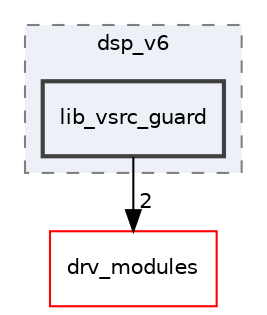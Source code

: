 digraph "packages/iav_utils/dsp_v6/lib_vsrc_guard"
{
 // INTERACTIVE_SVG=YES
 // LATEX_PDF_SIZE
  bgcolor="transparent";
  edge [fontname="Helvetica",fontsize="10",labelfontname="Helvetica",labelfontsize="10"];
  node [fontname="Helvetica",fontsize="10",shape=record];
  compound=true
  subgraph clusterdir_974f5a9cdb33a66f137f29e31db96895 {
    graph [ bgcolor="#edf0f7", pencolor="grey50", style="filled,dashed,", label="dsp_v6", fontname="Helvetica", fontsize="10", URL="dir_974f5a9cdb33a66f137f29e31db96895.html"]
  dir_ac95e1b3289469f47cf7ab341dc73b4b [shape=box, label="lib_vsrc_guard", style="filled,bold,", fillcolor="#edf0f7", color="grey25", URL="dir_ac95e1b3289469f47cf7ab341dc73b4b.html"];
  }
  dir_3f8e3e5cc57197a86ac156d9cb931dab [shape=box, label="drv_modules", style="", fillcolor="#edf0f7", color="red", URL="dir_3f8e3e5cc57197a86ac156d9cb931dab.html"];
  dir_ac95e1b3289469f47cf7ab341dc73b4b->dir_3f8e3e5cc57197a86ac156d9cb931dab [headlabel="2", labeldistance=1.5 headhref="dir_000038_000015.html"];
}
